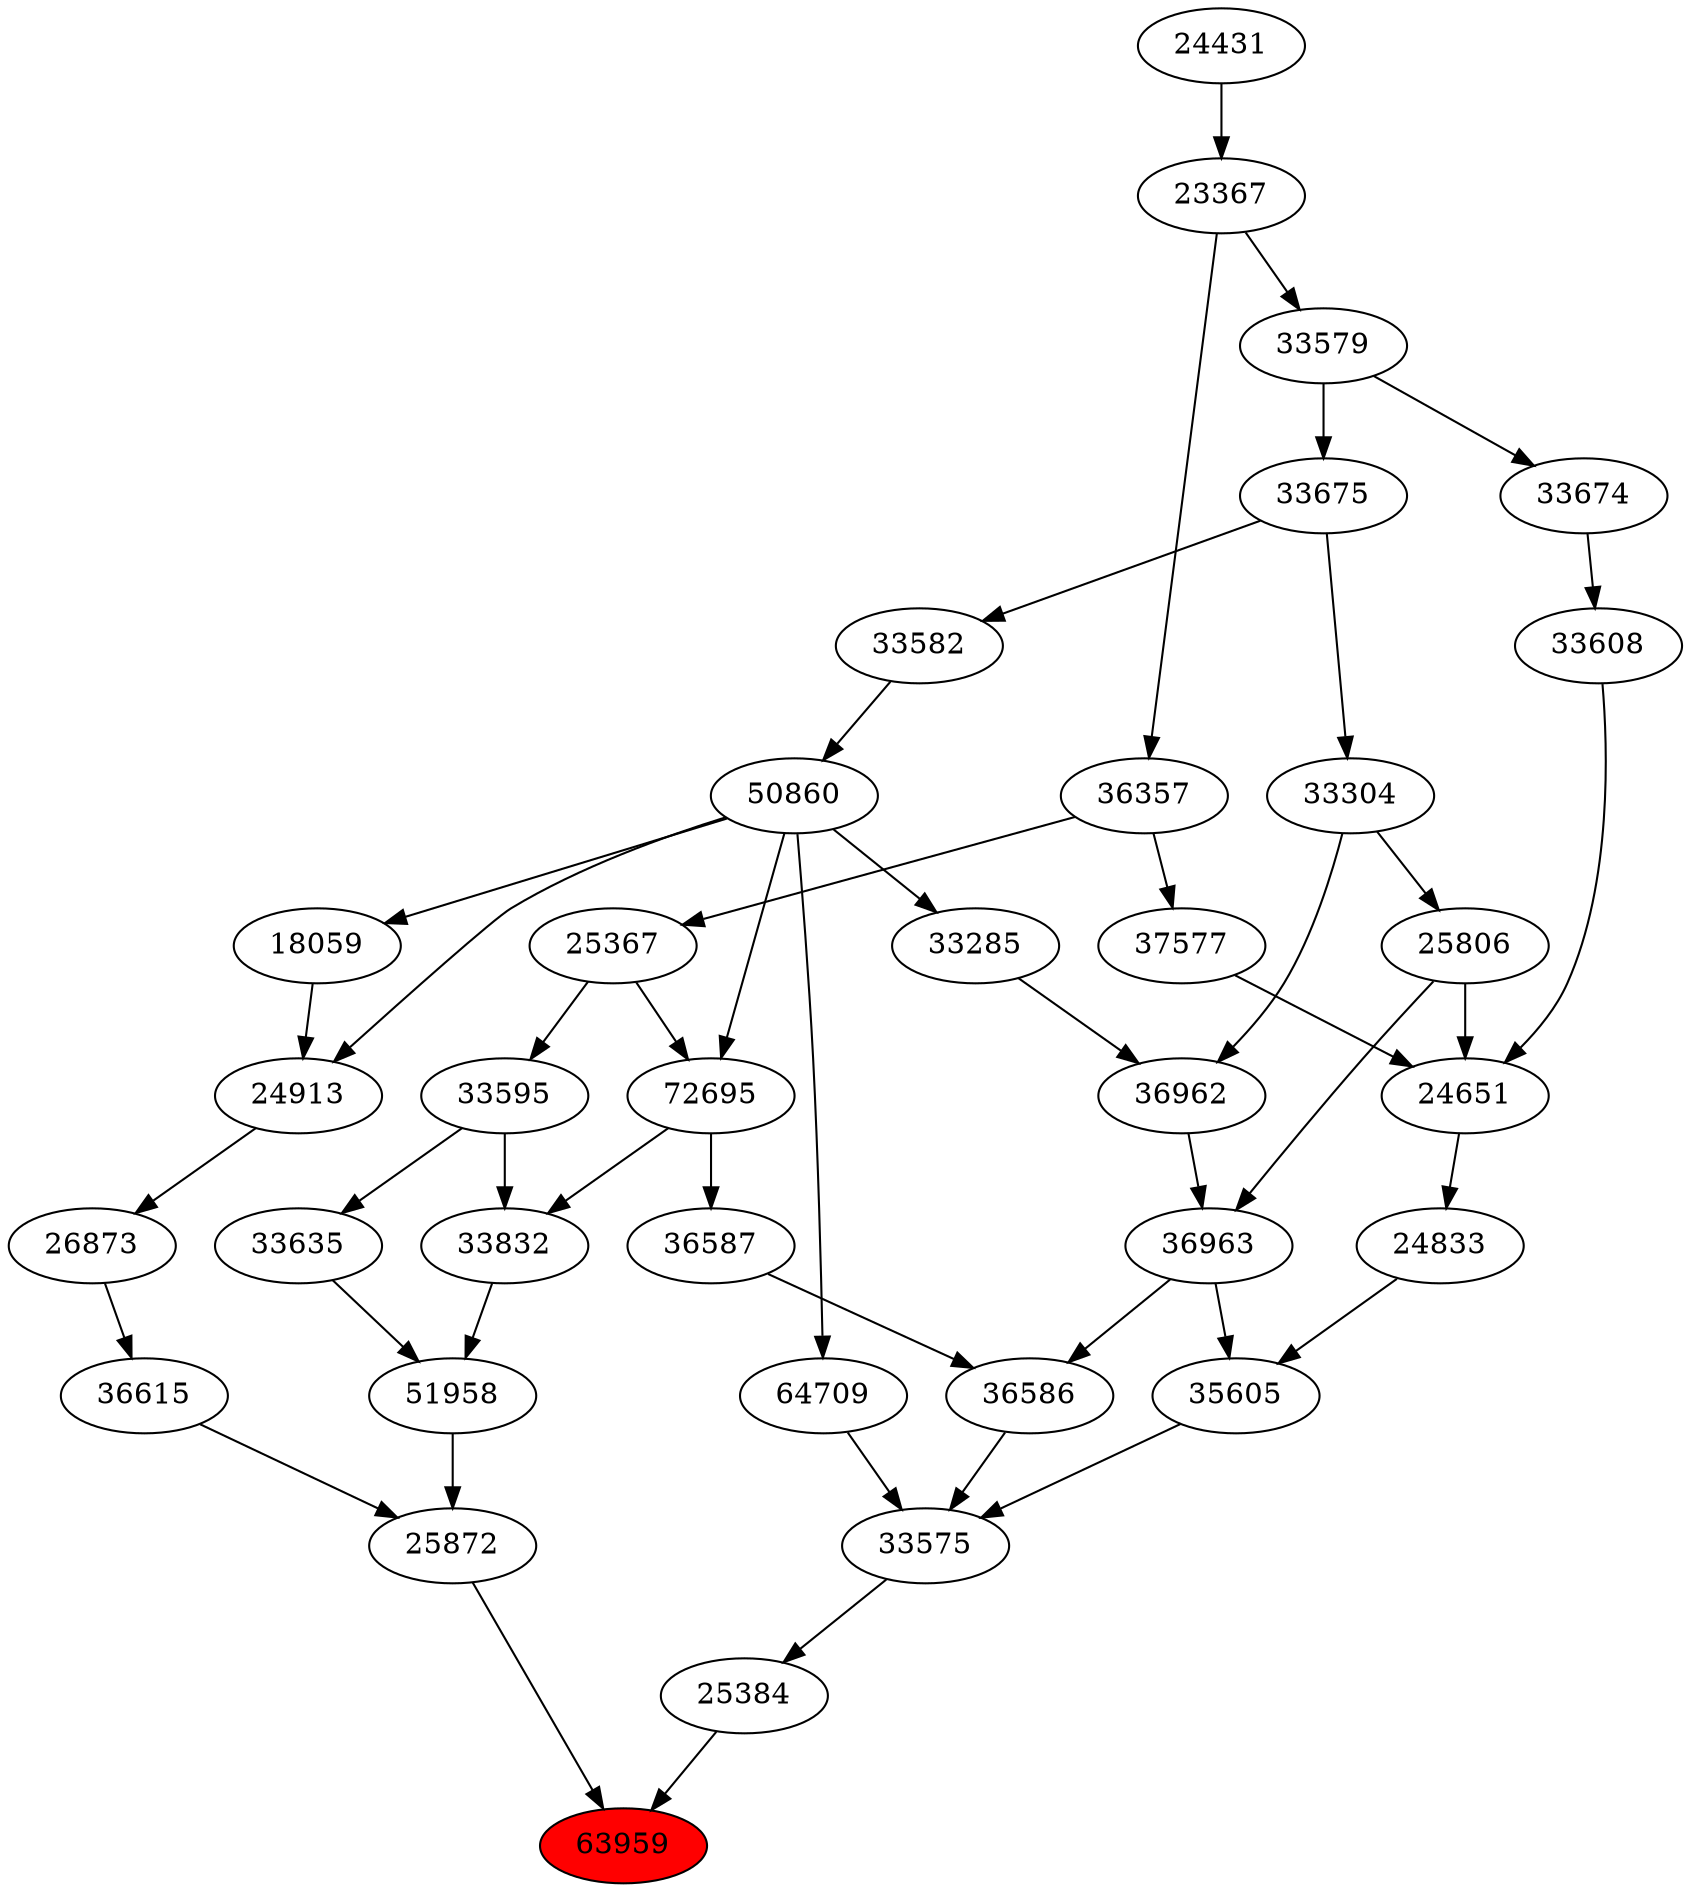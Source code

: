 strict digraph{ 
63959 [label="63959" fillcolor=red style=filled]
25872 -> 63959
25384 -> 63959
25872 [label="25872"]
36615 -> 25872
51958 -> 25872
25384 [label="25384"]
33575 -> 25384
36615 [label="36615"]
26873 -> 36615
51958 [label="51958"]
33832 -> 51958
33635 -> 51958
33575 [label="33575"]
36586 -> 33575
35605 -> 33575
64709 -> 33575
26873 [label="26873"]
24913 -> 26873
33832 [label="33832"]
72695 -> 33832
33595 -> 33832
33635 [label="33635"]
33595 -> 33635
36586 [label="36586"]
36587 -> 36586
36963 -> 36586
35605 [label="35605"]
24833 -> 35605
36963 -> 35605
64709 [label="64709"]
50860 -> 64709
24913 [label="24913"]
18059 -> 24913
50860 -> 24913
72695 [label="72695"]
50860 -> 72695
25367 -> 72695
33595 [label="33595"]
25367 -> 33595
36587 [label="36587"]
72695 -> 36587
36963 [label="36963"]
36962 -> 36963
25806 -> 36963
24833 [label="24833"]
24651 -> 24833
50860 [label="50860"]
33582 -> 50860
18059 [label="18059"]
50860 -> 18059
25367 [label="25367"]
36357 -> 25367
36962 [label="36962"]
33285 -> 36962
33304 -> 36962
25806 [label="25806"]
33304 -> 25806
24651 [label="24651"]
25806 -> 24651
33608 -> 24651
37577 -> 24651
33582 [label="33582"]
33675 -> 33582
36357 [label="36357"]
23367 -> 36357
33285 [label="33285"]
50860 -> 33285
33304 [label="33304"]
33675 -> 33304
33608 [label="33608"]
33674 -> 33608
37577 [label="37577"]
36357 -> 37577
33675 [label="33675"]
33579 -> 33675
23367 [label="23367"]
24431 -> 23367
33674 [label="33674"]
33579 -> 33674
33579 [label="33579"]
23367 -> 33579
24431 [label="24431"]
}